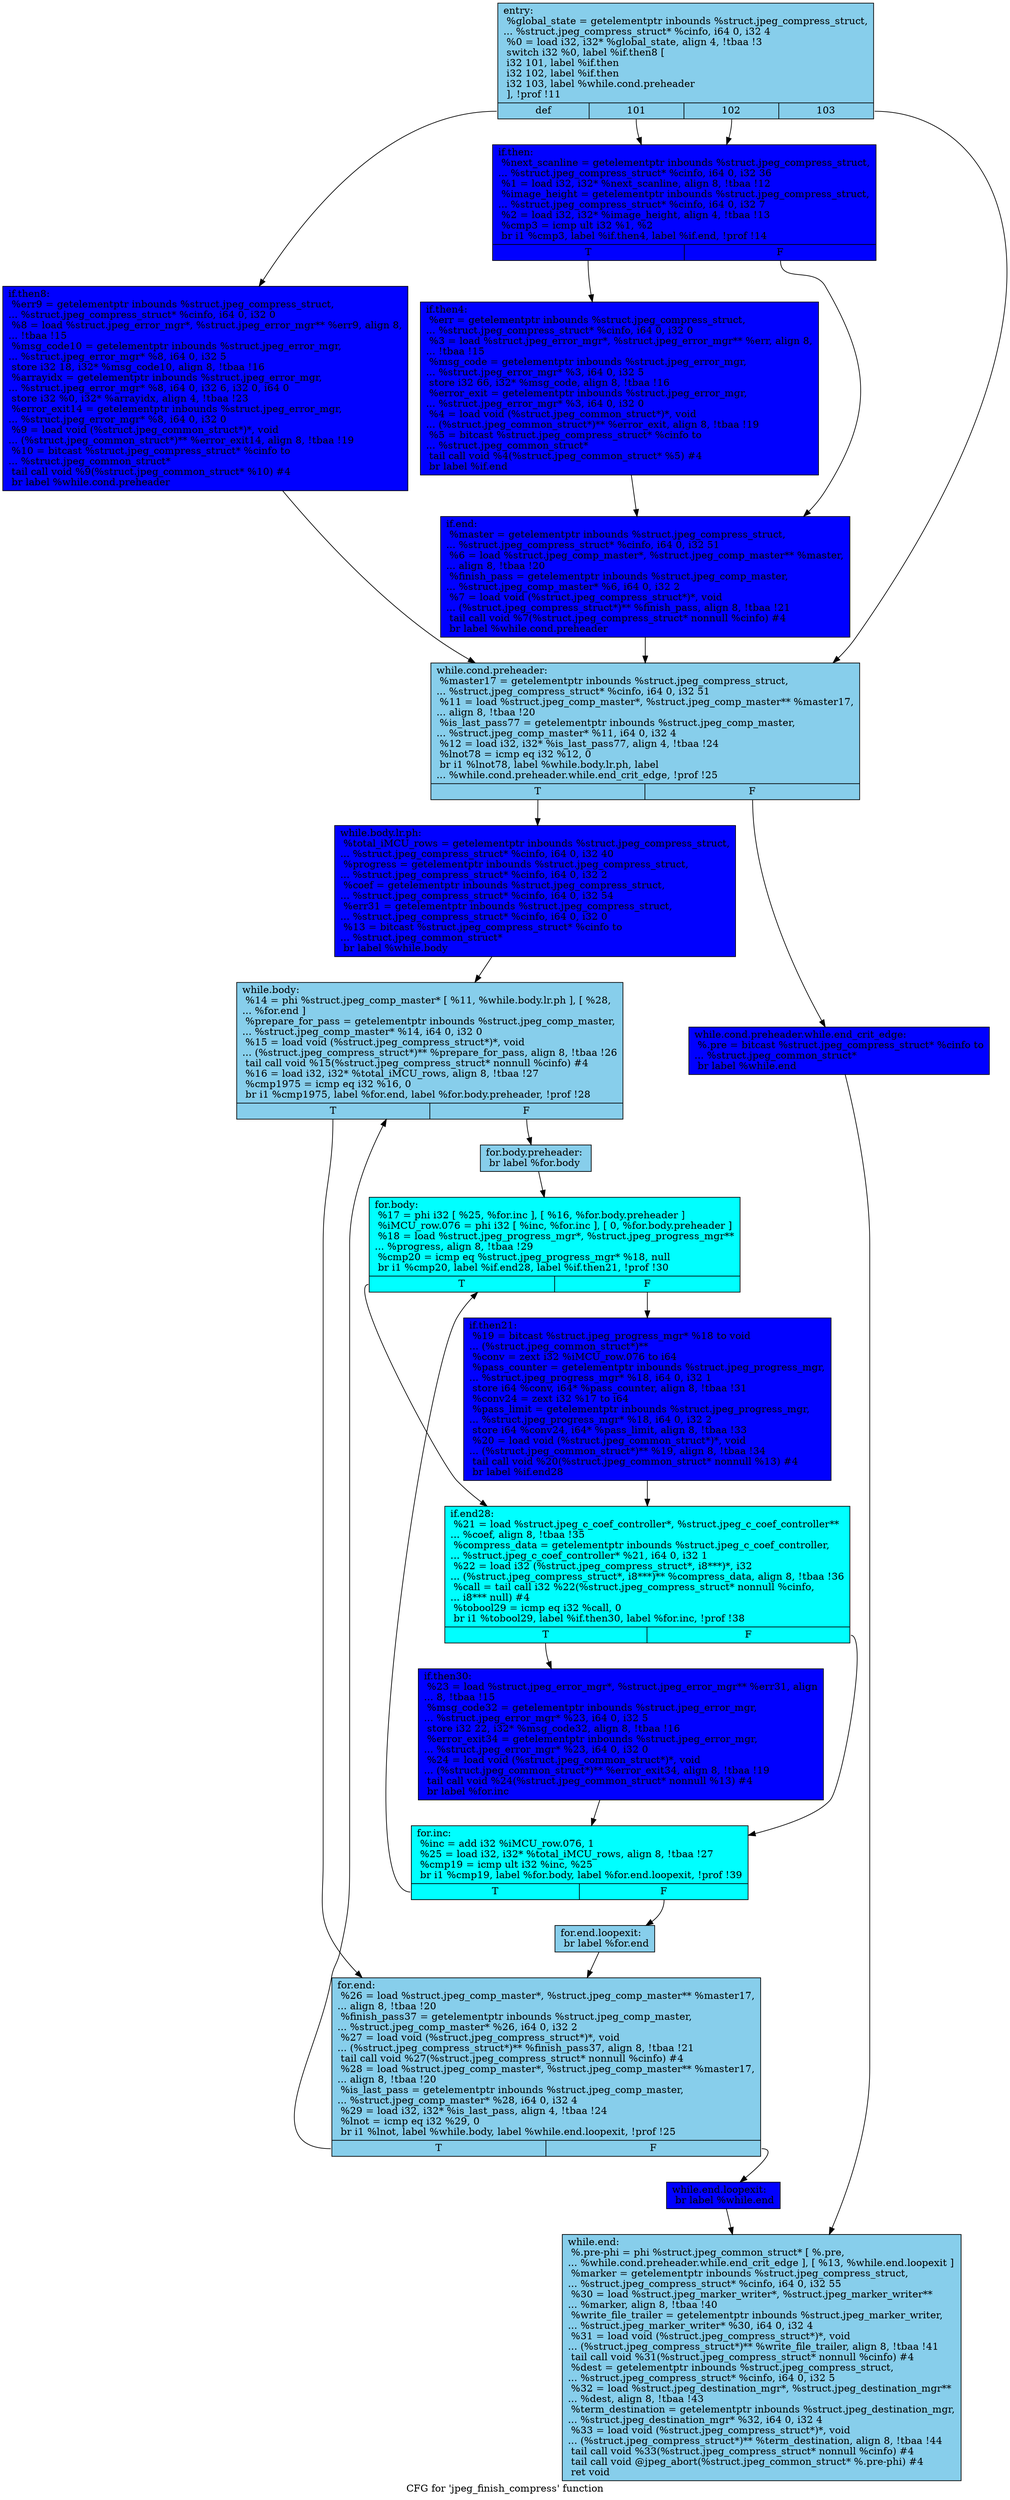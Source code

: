 digraph "CFG for 'jpeg_finish_compress' function" {
	label="CFG for 'jpeg_finish_compress' function";

	Node0x6729070 [shape=record, style = filled, fillcolor = skyblue, label="{entry:\l  %global_state = getelementptr inbounds %struct.jpeg_compress_struct,\l... %struct.jpeg_compress_struct* %cinfo, i64 0, i32 4\l  %0 = load i32, i32* %global_state, align 4, !tbaa !3\l  switch i32 %0, label %if.then8 [\l    i32 101, label %if.then\l    i32 102, label %if.then\l    i32 103, label %while.cond.preheader\l  ], !prof !11\l|{<s0>def|<s1>101|<s2>102|<s3>103}}"];
	Node0x6729070:s0 -> Node0x6735d70;
	Node0x6729070:s1 -> Node0x6729220;
	Node0x6729070:s2 -> Node0x6729220;
	Node0x6729070:s3 -> Node0x6739d20;
	Node0x6729220 [shape=record, style = filled, fillcolor = blue, label="{if.then:                                          \l  %next_scanline = getelementptr inbounds %struct.jpeg_compress_struct,\l... %struct.jpeg_compress_struct* %cinfo, i64 0, i32 36\l  %1 = load i32, i32* %next_scanline, align 8, !tbaa !12\l  %image_height = getelementptr inbounds %struct.jpeg_compress_struct,\l... %struct.jpeg_compress_struct* %cinfo, i64 0, i32 7\l  %2 = load i32, i32* %image_height, align 4, !tbaa !13\l  %cmp3 = icmp ult i32 %1, %2\l  br i1 %cmp3, label %if.then4, label %if.end, !prof !14\l|{<s0>T|<s1>F}}"];
	Node0x6729220:s0 -> Node0x673a5d0;
	Node0x6729220:s1 -> Node0x673a6b0;
	Node0x673a5d0 [shape=record, style = filled, fillcolor = blue, label="{if.then4:                                         \l  %err = getelementptr inbounds %struct.jpeg_compress_struct,\l... %struct.jpeg_compress_struct* %cinfo, i64 0, i32 0\l  %3 = load %struct.jpeg_error_mgr*, %struct.jpeg_error_mgr** %err, align 8,\l... !tbaa !15\l  %msg_code = getelementptr inbounds %struct.jpeg_error_mgr,\l... %struct.jpeg_error_mgr* %3, i64 0, i32 5\l  store i32 66, i32* %msg_code, align 8, !tbaa !16\l  %error_exit = getelementptr inbounds %struct.jpeg_error_mgr,\l... %struct.jpeg_error_mgr* %3, i64 0, i32 0\l  %4 = load void (%struct.jpeg_common_struct*)*, void\l... (%struct.jpeg_common_struct*)** %error_exit, align 8, !tbaa !19\l  %5 = bitcast %struct.jpeg_compress_struct* %cinfo to\l... %struct.jpeg_common_struct*\l  tail call void %4(%struct.jpeg_common_struct* %5) #4\l  br label %if.end\l}"];
	Node0x673a5d0 -> Node0x673a6b0;
	Node0x673a6b0 [shape=record, style = filled, fillcolor = blue, label="{if.end:                                           \l  %master = getelementptr inbounds %struct.jpeg_compress_struct,\l... %struct.jpeg_compress_struct* %cinfo, i64 0, i32 51\l  %6 = load %struct.jpeg_comp_master*, %struct.jpeg_comp_master** %master,\l... align 8, !tbaa !20\l  %finish_pass = getelementptr inbounds %struct.jpeg_comp_master,\l... %struct.jpeg_comp_master* %6, i64 0, i32 2\l  %7 = load void (%struct.jpeg_compress_struct*)*, void\l... (%struct.jpeg_compress_struct*)** %finish_pass, align 8, !tbaa !21\l  tail call void %7(%struct.jpeg_compress_struct* nonnull %cinfo) #4\l  br label %while.cond.preheader\l}"];
	Node0x673a6b0 -> Node0x6739d20;
	Node0x6735d70 [shape=record, style = filled, fillcolor = blue, label="{if.then8:                                         \l  %err9 = getelementptr inbounds %struct.jpeg_compress_struct,\l... %struct.jpeg_compress_struct* %cinfo, i64 0, i32 0\l  %8 = load %struct.jpeg_error_mgr*, %struct.jpeg_error_mgr** %err9, align 8,\l... !tbaa !15\l  %msg_code10 = getelementptr inbounds %struct.jpeg_error_mgr,\l... %struct.jpeg_error_mgr* %8, i64 0, i32 5\l  store i32 18, i32* %msg_code10, align 8, !tbaa !16\l  %arrayidx = getelementptr inbounds %struct.jpeg_error_mgr,\l... %struct.jpeg_error_mgr* %8, i64 0, i32 6, i32 0, i64 0\l  store i32 %0, i32* %arrayidx, align 4, !tbaa !23\l  %error_exit14 = getelementptr inbounds %struct.jpeg_error_mgr,\l... %struct.jpeg_error_mgr* %8, i64 0, i32 0\l  %9 = load void (%struct.jpeg_common_struct*)*, void\l... (%struct.jpeg_common_struct*)** %error_exit14, align 8, !tbaa !19\l  %10 = bitcast %struct.jpeg_compress_struct* %cinfo to\l... %struct.jpeg_common_struct*\l  tail call void %9(%struct.jpeg_common_struct* %10) #4\l  br label %while.cond.preheader\l}"];
	Node0x6735d70 -> Node0x6739d20;
	Node0x6739d20 [shape=record, style = filled, fillcolor = skyblue, label="{while.cond.preheader:                             \l  %master17 = getelementptr inbounds %struct.jpeg_compress_struct,\l... %struct.jpeg_compress_struct* %cinfo, i64 0, i32 51\l  %11 = load %struct.jpeg_comp_master*, %struct.jpeg_comp_master** %master17,\l... align 8, !tbaa !20\l  %is_last_pass77 = getelementptr inbounds %struct.jpeg_comp_master,\l... %struct.jpeg_comp_master* %11, i64 0, i32 4\l  %12 = load i32, i32* %is_last_pass77, align 4, !tbaa !24\l  %lnot78 = icmp eq i32 %12, 0\l  br i1 %lnot78, label %while.body.lr.ph, label\l... %while.cond.preheader.while.end_crit_edge, !prof !25\l|{<s0>T|<s1>F}}"];
	Node0x6739d20:s0 -> Node0x673c6e0;
	Node0x6739d20:s1 -> Node0x673c880;
	Node0x673c880 [shape=record, style = filled, fillcolor = blue, label="{while.cond.preheader.while.end_crit_edge:         \l  %.pre = bitcast %struct.jpeg_compress_struct* %cinfo to\l... %struct.jpeg_common_struct*\l  br label %while.end\l}"];
	Node0x673c880 -> Node0x673cd30;
	Node0x673c6e0 [shape=record, style = filled, fillcolor = blue, label="{while.body.lr.ph:                                 \l  %total_iMCU_rows = getelementptr inbounds %struct.jpeg_compress_struct,\l... %struct.jpeg_compress_struct* %cinfo, i64 0, i32 40\l  %progress = getelementptr inbounds %struct.jpeg_compress_struct,\l... %struct.jpeg_compress_struct* %cinfo, i64 0, i32 2\l  %coef = getelementptr inbounds %struct.jpeg_compress_struct,\l... %struct.jpeg_compress_struct* %cinfo, i64 0, i32 54\l  %err31 = getelementptr inbounds %struct.jpeg_compress_struct,\l... %struct.jpeg_compress_struct* %cinfo, i64 0, i32 0\l  %13 = bitcast %struct.jpeg_compress_struct* %cinfo to\l... %struct.jpeg_common_struct*\l  br label %while.body\l}"];
	Node0x673c6e0 -> Node0x673d110;
	Node0x673d110 [shape=record, style = filled, fillcolor = skyblue, label="{while.body:                                       \l  %14 = phi %struct.jpeg_comp_master* [ %11, %while.body.lr.ph ], [ %28,\l... %for.end ]\l  %prepare_for_pass = getelementptr inbounds %struct.jpeg_comp_master,\l... %struct.jpeg_comp_master* %14, i64 0, i32 0\l  %15 = load void (%struct.jpeg_compress_struct*)*, void\l... (%struct.jpeg_compress_struct*)** %prepare_for_pass, align 8, !tbaa !26\l  tail call void %15(%struct.jpeg_compress_struct* nonnull %cinfo) #4\l  %16 = load i32, i32* %total_iMCU_rows, align 8, !tbaa !27\l  %cmp1975 = icmp eq i32 %16, 0\l  br i1 %cmp1975, label %for.end, label %for.body.preheader, !prof !28\l|{<s0>T|<s1>F}}"];
	Node0x673d110:s0 -> Node0x673d2d0;
	Node0x673d110:s1 -> Node0x673da40;
	Node0x673da40 [shape=record, style = filled, fillcolor = skyblue, label="{for.body.preheader:                               \l  br label %for.body\l}"];
	Node0x673da40 -> Node0x673dd00;
	Node0x673dd00 [shape=record, style = filled, fillcolor = cyan, label="{for.body:                                         \l  %17 = phi i32 [ %25, %for.inc ], [ %16, %for.body.preheader ]\l  %iMCU_row.076 = phi i32 [ %inc, %for.inc ], [ 0, %for.body.preheader ]\l  %18 = load %struct.jpeg_progress_mgr*, %struct.jpeg_progress_mgr**\l... %progress, align 8, !tbaa !29\l  %cmp20 = icmp eq %struct.jpeg_progress_mgr* %18, null\l  br i1 %cmp20, label %if.end28, label %if.then21, !prof !30\l|{<s0>T|<s1>F}}"];
	Node0x673dd00:s0 -> Node0x673e7b0;
	Node0x673dd00:s1 -> Node0x673e890;
	Node0x673e890 [shape=record, style = filled, fillcolor = blue, label="{if.then21:                                        \l  %19 = bitcast %struct.jpeg_progress_mgr* %18 to void\l... (%struct.jpeg_common_struct*)**\l  %conv = zext i32 %iMCU_row.076 to i64\l  %pass_counter = getelementptr inbounds %struct.jpeg_progress_mgr,\l... %struct.jpeg_progress_mgr* %18, i64 0, i32 1\l  store i64 %conv, i64* %pass_counter, align 8, !tbaa !31\l  %conv24 = zext i32 %17 to i64\l  %pass_limit = getelementptr inbounds %struct.jpeg_progress_mgr,\l... %struct.jpeg_progress_mgr* %18, i64 0, i32 2\l  store i64 %conv24, i64* %pass_limit, align 8, !tbaa !33\l  %20 = load void (%struct.jpeg_common_struct*)*, void\l... (%struct.jpeg_common_struct*)** %19, align 8, !tbaa !34\l  tail call void %20(%struct.jpeg_common_struct* nonnull %13) #4\l  br label %if.end28\l}"];
	Node0x673e890 -> Node0x673e7b0;
	Node0x673e7b0 [shape=record, style = filled, fillcolor = cyan, label="{if.end28:                                         \l  %21 = load %struct.jpeg_c_coef_controller*, %struct.jpeg_c_coef_controller**\l... %coef, align 8, !tbaa !35\l  %compress_data = getelementptr inbounds %struct.jpeg_c_coef_controller,\l... %struct.jpeg_c_coef_controller* %21, i64 0, i32 1\l  %22 = load i32 (%struct.jpeg_compress_struct*, i8***)*, i32\l... (%struct.jpeg_compress_struct*, i8***)** %compress_data, align 8, !tbaa !36\l  %call = tail call i32 %22(%struct.jpeg_compress_struct* nonnull %cinfo,\l... i8*** null) #4\l  %tobool29 = icmp eq i32 %call, 0\l  br i1 %tobool29, label %if.then30, label %for.inc, !prof !38\l|{<s0>T|<s1>F}}"];
	Node0x673e7b0:s0 -> Node0x673c920;
	Node0x673e7b0:s1 -> Node0x673de30;
	Node0x673c920 [shape=record, style = filled, fillcolor = blue, label="{if.then30:                                        \l  %23 = load %struct.jpeg_error_mgr*, %struct.jpeg_error_mgr** %err31, align\l... 8, !tbaa !15\l  %msg_code32 = getelementptr inbounds %struct.jpeg_error_mgr,\l... %struct.jpeg_error_mgr* %23, i64 0, i32 5\l  store i32 22, i32* %msg_code32, align 8, !tbaa !16\l  %error_exit34 = getelementptr inbounds %struct.jpeg_error_mgr,\l... %struct.jpeg_error_mgr* %23, i64 0, i32 0\l  %24 = load void (%struct.jpeg_common_struct*)*, void\l... (%struct.jpeg_common_struct*)** %error_exit34, align 8, !tbaa !19\l  tail call void %24(%struct.jpeg_common_struct* nonnull %13) #4\l  br label %for.inc\l}"];
	Node0x673c920 -> Node0x673de30;
	Node0x673de30 [shape=record, style = filled, fillcolor = cyan, label="{for.inc:                                          \l  %inc = add i32 %iMCU_row.076, 1\l  %25 = load i32, i32* %total_iMCU_rows, align 8, !tbaa !27\l  %cmp19 = icmp ult i32 %inc, %25\l  br i1 %cmp19, label %for.body, label %for.end.loopexit, !prof !39\l|{<s0>T|<s1>F}}"];
	Node0x673de30:s0 -> Node0x673dd00;
	Node0x673de30:s1 -> Node0x673dac0;
	Node0x673dac0 [shape=record, style = filled, fillcolor = skyblue, label="{for.end.loopexit:                                 \l  br label %for.end\l}"];
	Node0x673dac0 -> Node0x673d2d0;
	Node0x673d2d0 [shape=record, style = filled, fillcolor = skyblue, label="{for.end:                                          \l  %26 = load %struct.jpeg_comp_master*, %struct.jpeg_comp_master** %master17,\l... align 8, !tbaa !20\l  %finish_pass37 = getelementptr inbounds %struct.jpeg_comp_master,\l... %struct.jpeg_comp_master* %26, i64 0, i32 2\l  %27 = load void (%struct.jpeg_compress_struct*)*, void\l... (%struct.jpeg_compress_struct*)** %finish_pass37, align 8, !tbaa !21\l  tail call void %27(%struct.jpeg_compress_struct* nonnull %cinfo) #4\l  %28 = load %struct.jpeg_comp_master*, %struct.jpeg_comp_master** %master17,\l... align 8, !tbaa !20\l  %is_last_pass = getelementptr inbounds %struct.jpeg_comp_master,\l... %struct.jpeg_comp_master* %28, i64 0, i32 4\l  %29 = load i32, i32* %is_last_pass, align 4, !tbaa !24\l  %lnot = icmp eq i32 %29, 0\l  br i1 %lnot, label %while.body, label %while.end.loopexit, !prof !25\l|{<s0>T|<s1>F}}"];
	Node0x673d2d0:s0 -> Node0x673d110;
	Node0x673d2d0:s1 -> Node0x67420a0;
	Node0x67420a0 [shape=record, style = filled, fillcolor = blue, label="{while.end.loopexit:                               \l  br label %while.end\l}"];
	Node0x67420a0 -> Node0x673cd30;
	Node0x673cd30 [shape=record, style = filled, fillcolor = skyblue, label="{while.end:                                        \l  %.pre-phi = phi %struct.jpeg_common_struct* [ %.pre,\l... %while.cond.preheader.while.end_crit_edge ], [ %13, %while.end.loopexit ]\l  %marker = getelementptr inbounds %struct.jpeg_compress_struct,\l... %struct.jpeg_compress_struct* %cinfo, i64 0, i32 55\l  %30 = load %struct.jpeg_marker_writer*, %struct.jpeg_marker_writer**\l... %marker, align 8, !tbaa !40\l  %write_file_trailer = getelementptr inbounds %struct.jpeg_marker_writer,\l... %struct.jpeg_marker_writer* %30, i64 0, i32 4\l  %31 = load void (%struct.jpeg_compress_struct*)*, void\l... (%struct.jpeg_compress_struct*)** %write_file_trailer, align 8, !tbaa !41\l  tail call void %31(%struct.jpeg_compress_struct* nonnull %cinfo) #4\l  %dest = getelementptr inbounds %struct.jpeg_compress_struct,\l... %struct.jpeg_compress_struct* %cinfo, i64 0, i32 5\l  %32 = load %struct.jpeg_destination_mgr*, %struct.jpeg_destination_mgr**\l... %dest, align 8, !tbaa !43\l  %term_destination = getelementptr inbounds %struct.jpeg_destination_mgr,\l... %struct.jpeg_destination_mgr* %32, i64 0, i32 4\l  %33 = load void (%struct.jpeg_compress_struct*)*, void\l... (%struct.jpeg_compress_struct*)** %term_destination, align 8, !tbaa !44\l  tail call void %33(%struct.jpeg_compress_struct* nonnull %cinfo) #4\l  tail call void @jpeg_abort(%struct.jpeg_common_struct* %.pre-phi) #4\l  ret void\l}"];
}
